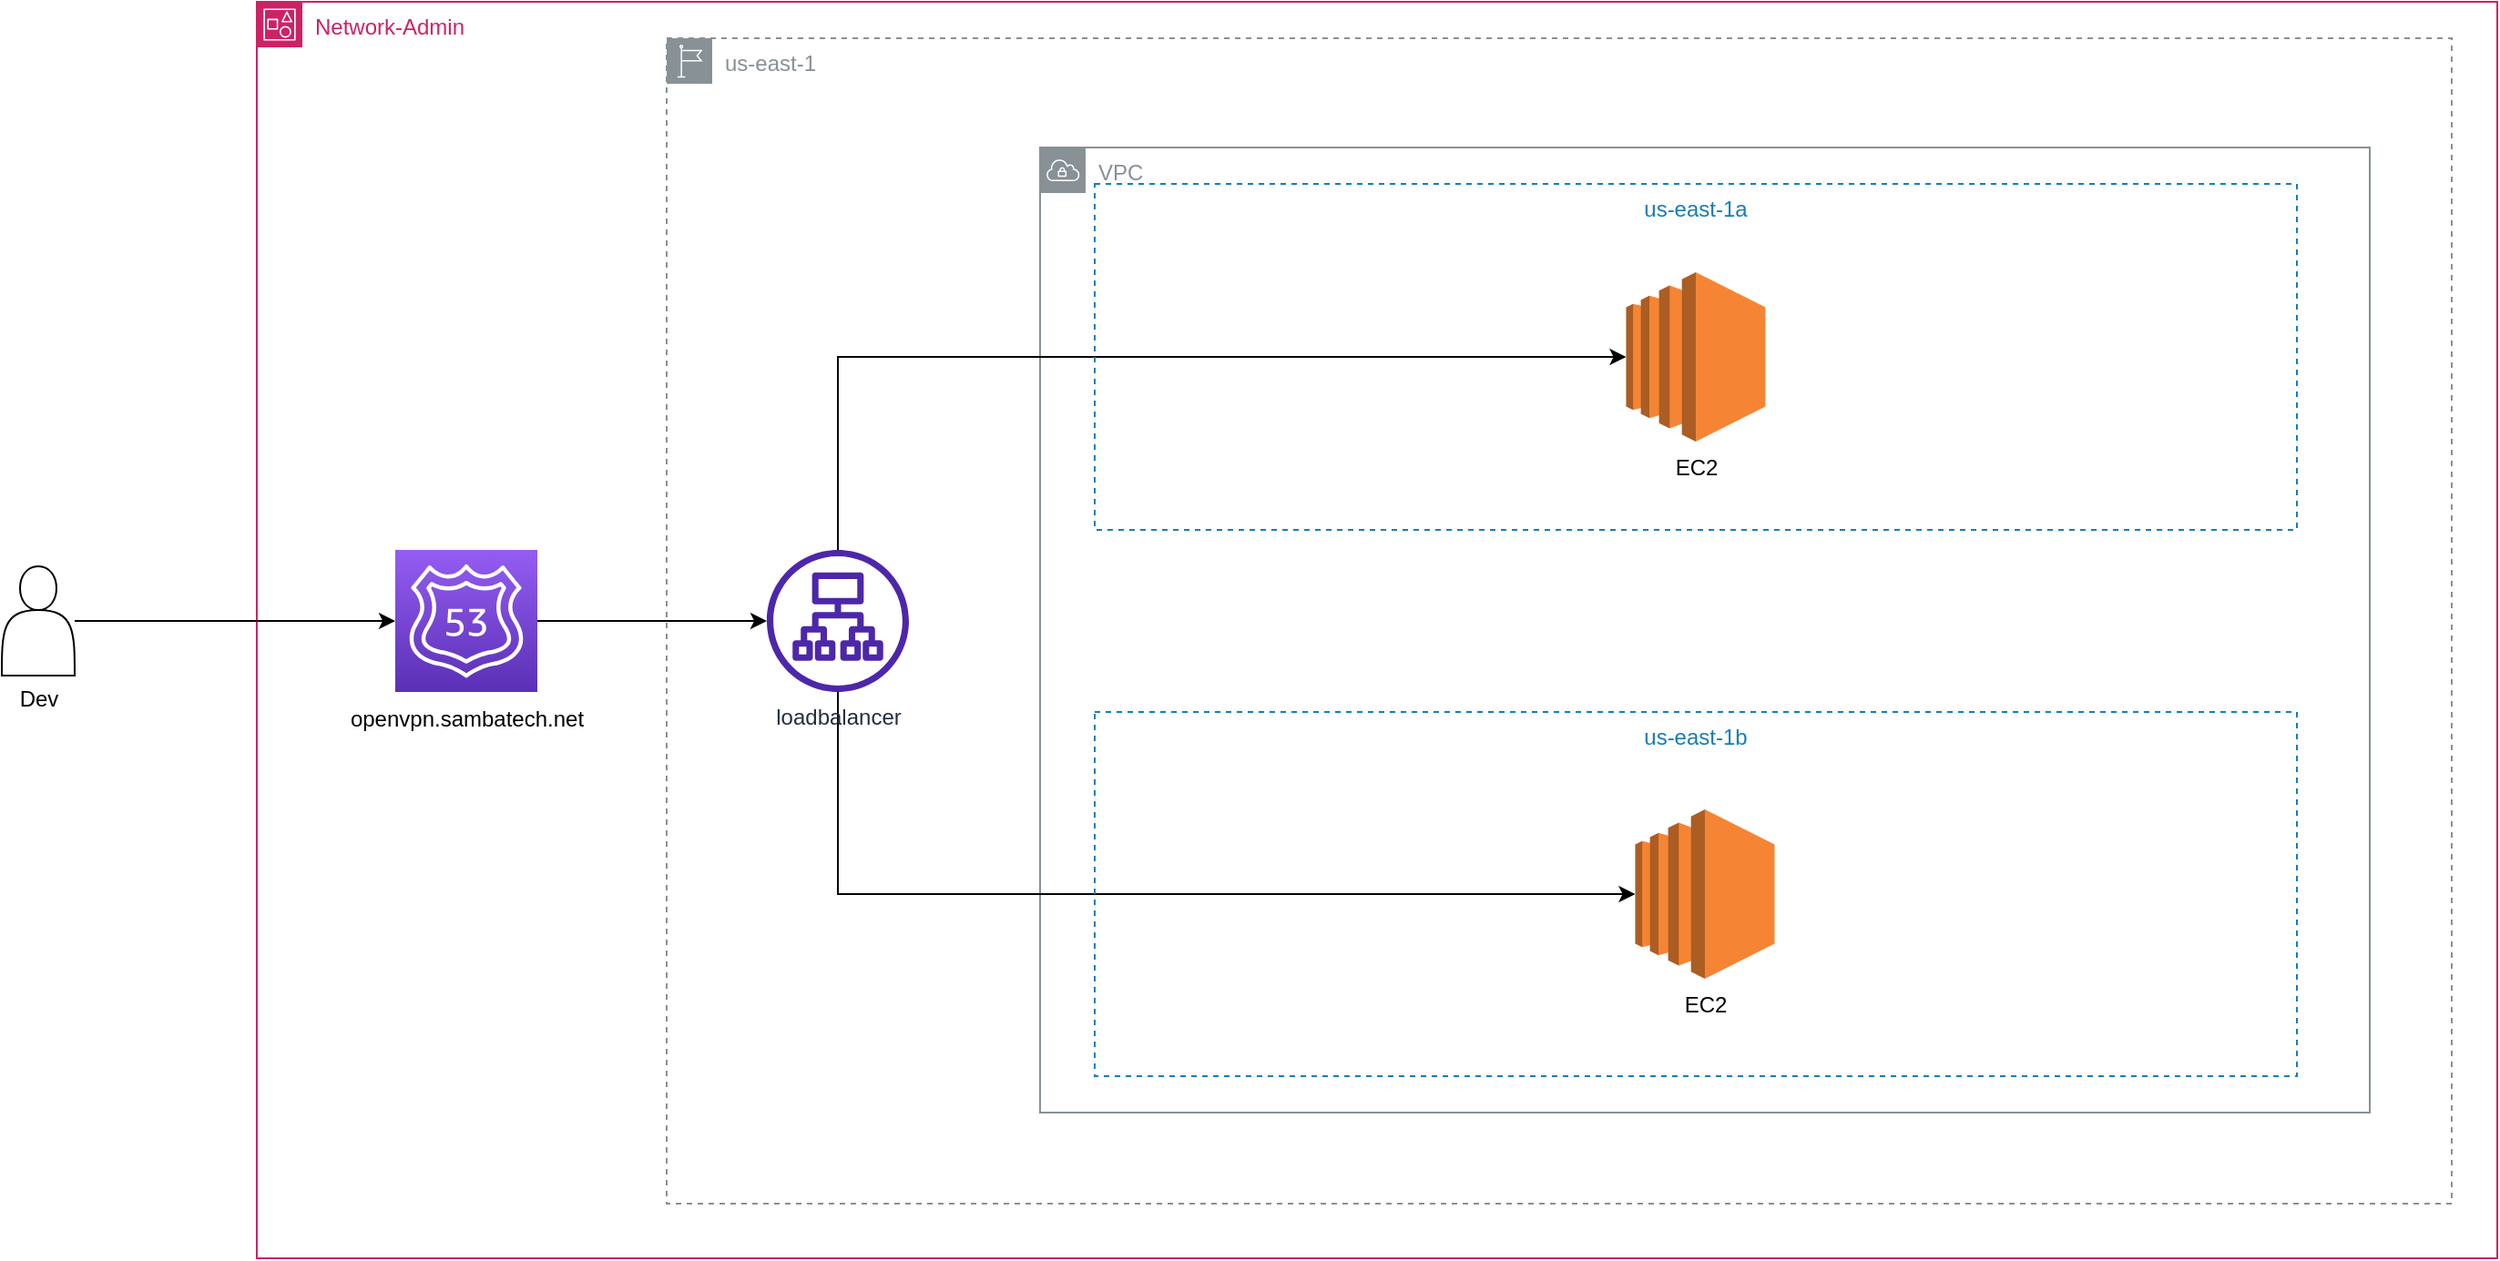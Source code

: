 <mxfile version="21.6.8" type="github">
  <diagram name="Page-1" id="q2XbWNB9UurOo6hIGwNi">
    <mxGraphModel dx="2074" dy="766" grid="1" gridSize="10" guides="1" tooltips="1" connect="1" arrows="1" fold="1" page="1" pageScale="1" pageWidth="850" pageHeight="1100" math="0" shadow="0">
      <root>
        <mxCell id="0" />
        <mxCell id="1" parent="0" />
        <mxCell id="iEQzgFil10F5yElE7Yr3-1" value="Network-Admin&lt;br&gt;" style="points=[[0,0],[0.25,0],[0.5,0],[0.75,0],[1,0],[1,0.25],[1,0.5],[1,0.75],[1,1],[0.75,1],[0.5,1],[0.25,1],[0,1],[0,0.75],[0,0.5],[0,0.25]];outlineConnect=0;gradientColor=none;html=1;whiteSpace=wrap;fontSize=12;fontStyle=0;container=1;pointerEvents=0;collapsible=0;recursiveResize=0;shape=mxgraph.aws4.group;grIcon=mxgraph.aws4.group_account;strokeColor=#CD2264;fillColor=none;verticalAlign=top;align=left;spacingLeft=30;fontColor=#CD2264;dashed=0;" vertex="1" parent="1">
          <mxGeometry x="200" y="40" width="1230" height="690" as="geometry" />
        </mxCell>
        <mxCell id="iEQzgFil10F5yElE7Yr3-2" value="us-east-1&lt;br&gt;" style="sketch=0;outlineConnect=0;gradientColor=none;html=1;whiteSpace=wrap;fontSize=12;fontStyle=0;shape=mxgraph.aws4.group;grIcon=mxgraph.aws4.group_region;strokeColor=#879196;fillColor=none;verticalAlign=top;align=left;spacingLeft=30;fontColor=#879196;dashed=1;" vertex="1" parent="iEQzgFil10F5yElE7Yr3-1">
          <mxGeometry x="225" y="20" width="980" height="640" as="geometry" />
        </mxCell>
        <mxCell id="iEQzgFil10F5yElE7Yr3-3" value="VPC" style="sketch=0;outlineConnect=0;gradientColor=none;html=1;whiteSpace=wrap;fontSize=12;fontStyle=0;shape=mxgraph.aws4.group;grIcon=mxgraph.aws4.group_vpc;strokeColor=#879196;fillColor=none;verticalAlign=top;align=left;spacingLeft=30;fontColor=#879196;dashed=0;" vertex="1" parent="iEQzgFil10F5yElE7Yr3-1">
          <mxGeometry x="430" y="80" width="730" height="530" as="geometry" />
        </mxCell>
        <mxCell id="iEQzgFil10F5yElE7Yr3-10" value="" style="group" vertex="1" connectable="0" parent="iEQzgFil10F5yElE7Yr3-1">
          <mxGeometry x="40" y="301" width="150" height="108" as="geometry" />
        </mxCell>
        <mxCell id="iEQzgFil10F5yElE7Yr3-6" value="" style="sketch=0;points=[[0,0,0],[0.25,0,0],[0.5,0,0],[0.75,0,0],[1,0,0],[0,1,0],[0.25,1,0],[0.5,1,0],[0.75,1,0],[1,1,0],[0,0.25,0],[0,0.5,0],[0,0.75,0],[1,0.25,0],[1,0.5,0],[1,0.75,0]];outlineConnect=0;fontColor=#232F3E;gradientColor=#945DF2;gradientDirection=north;fillColor=#5A30B5;strokeColor=#ffffff;dashed=0;verticalLabelPosition=bottom;verticalAlign=top;align=center;html=1;fontSize=12;fontStyle=0;aspect=fixed;shape=mxgraph.aws4.resourceIcon;resIcon=mxgraph.aws4.route_53;" vertex="1" parent="iEQzgFil10F5yElE7Yr3-10">
          <mxGeometry x="36" width="78" height="78" as="geometry" />
        </mxCell>
        <mxCell id="iEQzgFil10F5yElE7Yr3-9" value="openvpn.sambatech.net" style="text;html=1;align=center;verticalAlign=middle;resizable=0;points=[];autosize=1;strokeColor=none;fillColor=none;" vertex="1" parent="iEQzgFil10F5yElE7Yr3-10">
          <mxGeometry y="78" width="150" height="30" as="geometry" />
        </mxCell>
        <mxCell id="iEQzgFil10F5yElE7Yr3-15" style="edgeStyle=orthogonalEdgeStyle;rounded=0;orthogonalLoop=1;jettySize=auto;html=1;entryX=0;entryY=0.5;entryDx=0;entryDy=0;entryPerimeter=0;" edge="1" parent="iEQzgFil10F5yElE7Yr3-1" source="iEQzgFil10F5yElE7Yr3-11" target="iEQzgFil10F5yElE7Yr3-17">
          <mxGeometry relative="1" as="geometry">
            <Array as="points">
              <mxPoint x="319" y="195" />
            </Array>
          </mxGeometry>
        </mxCell>
        <mxCell id="iEQzgFil10F5yElE7Yr3-22" style="edgeStyle=orthogonalEdgeStyle;rounded=0;orthogonalLoop=1;jettySize=auto;html=1;" edge="1" parent="iEQzgFil10F5yElE7Yr3-1" source="iEQzgFil10F5yElE7Yr3-11" target="iEQzgFil10F5yElE7Yr3-18">
          <mxGeometry relative="1" as="geometry">
            <Array as="points">
              <mxPoint x="319" y="490" />
            </Array>
          </mxGeometry>
        </mxCell>
        <mxCell id="iEQzgFil10F5yElE7Yr3-11" value="loadbalancer" style="sketch=0;outlineConnect=0;fontColor=#232F3E;gradientColor=none;fillColor=#4D27AA;strokeColor=none;dashed=0;verticalLabelPosition=bottom;verticalAlign=top;align=center;html=1;fontSize=12;fontStyle=0;aspect=fixed;pointerEvents=1;shape=mxgraph.aws4.application_load_balancer;" vertex="1" parent="iEQzgFil10F5yElE7Yr3-1">
          <mxGeometry x="280" y="301" width="78" height="78" as="geometry" />
        </mxCell>
        <mxCell id="iEQzgFil10F5yElE7Yr3-12" style="edgeStyle=orthogonalEdgeStyle;rounded=0;orthogonalLoop=1;jettySize=auto;html=1;exitX=1;exitY=0.5;exitDx=0;exitDy=0;exitPerimeter=0;" edge="1" parent="iEQzgFil10F5yElE7Yr3-1" source="iEQzgFil10F5yElE7Yr3-6" target="iEQzgFil10F5yElE7Yr3-11">
          <mxGeometry relative="1" as="geometry" />
        </mxCell>
        <mxCell id="iEQzgFil10F5yElE7Yr3-13" value="us-east-1a&lt;br&gt;" style="fillColor=none;strokeColor=#147EBA;dashed=1;verticalAlign=top;fontStyle=0;fontColor=#147EBA;whiteSpace=wrap;html=1;" vertex="1" parent="iEQzgFil10F5yElE7Yr3-1">
          <mxGeometry x="460" y="100" width="660" height="190" as="geometry" />
        </mxCell>
        <mxCell id="iEQzgFil10F5yElE7Yr3-14" value="us-east-1b&lt;br&gt;" style="fillColor=none;strokeColor=#147EBA;dashed=1;verticalAlign=top;fontStyle=0;fontColor=#147EBA;whiteSpace=wrap;html=1;" vertex="1" parent="iEQzgFil10F5yElE7Yr3-1">
          <mxGeometry x="460" y="390" width="660" height="200" as="geometry" />
        </mxCell>
        <mxCell id="iEQzgFil10F5yElE7Yr3-17" value="EC2&lt;br&gt;" style="outlineConnect=0;dashed=0;verticalLabelPosition=bottom;verticalAlign=top;align=center;html=1;shape=mxgraph.aws3.ec2;fillColor=#F58534;gradientColor=none;" vertex="1" parent="iEQzgFil10F5yElE7Yr3-1">
          <mxGeometry x="751.75" y="148.5" width="76.5" height="93" as="geometry" />
        </mxCell>
        <mxCell id="iEQzgFil10F5yElE7Yr3-18" value="EC2&lt;br&gt;" style="outlineConnect=0;dashed=0;verticalLabelPosition=bottom;verticalAlign=top;align=center;html=1;shape=mxgraph.aws3.ec2;fillColor=#F58534;gradientColor=none;" vertex="1" parent="iEQzgFil10F5yElE7Yr3-1">
          <mxGeometry x="756.75" y="443.5" width="76.5" height="93" as="geometry" />
        </mxCell>
        <mxCell id="iEQzgFil10F5yElE7Yr3-8" style="edgeStyle=orthogonalEdgeStyle;rounded=0;orthogonalLoop=1;jettySize=auto;html=1;" edge="1" parent="1" source="iEQzgFil10F5yElE7Yr3-4" target="iEQzgFil10F5yElE7Yr3-6">
          <mxGeometry relative="1" as="geometry" />
        </mxCell>
        <mxCell id="iEQzgFil10F5yElE7Yr3-4" value="" style="shape=actor;whiteSpace=wrap;html=1;" vertex="1" parent="1">
          <mxGeometry x="60" y="350" width="40" height="60" as="geometry" />
        </mxCell>
        <mxCell id="iEQzgFil10F5yElE7Yr3-5" value="Dev" style="text;html=1;align=center;verticalAlign=middle;resizable=0;points=[];autosize=1;strokeColor=none;fillColor=none;" vertex="1" parent="1">
          <mxGeometry x="60" y="408" width="40" height="30" as="geometry" />
        </mxCell>
      </root>
    </mxGraphModel>
  </diagram>
</mxfile>
